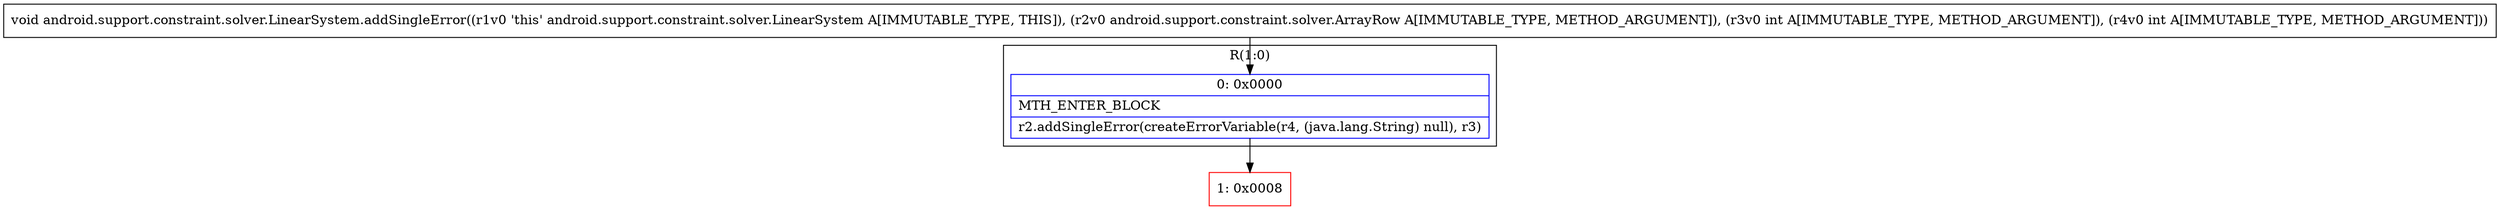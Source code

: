 digraph "CFG forandroid.support.constraint.solver.LinearSystem.addSingleError(Landroid\/support\/constraint\/solver\/ArrayRow;II)V" {
subgraph cluster_Region_1348647945 {
label = "R(1:0)";
node [shape=record,color=blue];
Node_0 [shape=record,label="{0\:\ 0x0000|MTH_ENTER_BLOCK\l|r2.addSingleError(createErrorVariable(r4, (java.lang.String) null), r3)\l}"];
}
Node_1 [shape=record,color=red,label="{1\:\ 0x0008}"];
MethodNode[shape=record,label="{void android.support.constraint.solver.LinearSystem.addSingleError((r1v0 'this' android.support.constraint.solver.LinearSystem A[IMMUTABLE_TYPE, THIS]), (r2v0 android.support.constraint.solver.ArrayRow A[IMMUTABLE_TYPE, METHOD_ARGUMENT]), (r3v0 int A[IMMUTABLE_TYPE, METHOD_ARGUMENT]), (r4v0 int A[IMMUTABLE_TYPE, METHOD_ARGUMENT])) }"];
MethodNode -> Node_0;
Node_0 -> Node_1;
}

